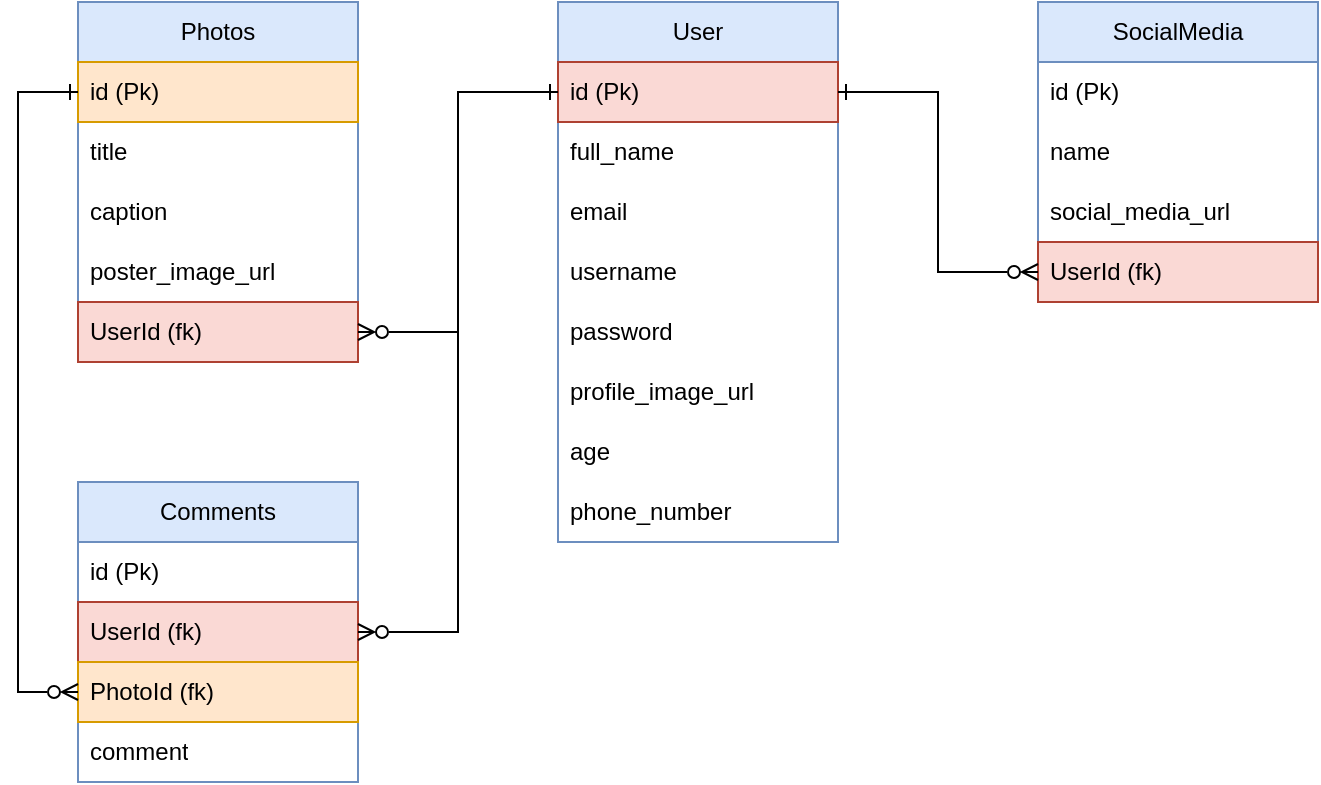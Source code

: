 <mxfile version="24.4.0" type="device">
  <diagram name="Page-1" id="ivyigul_mtVF00urum3J">
    <mxGraphModel dx="1434" dy="746" grid="1" gridSize="10" guides="1" tooltips="1" connect="1" arrows="1" fold="1" page="1" pageScale="1" pageWidth="827" pageHeight="1169" math="0" shadow="0">
      <root>
        <mxCell id="0" />
        <mxCell id="1" parent="0" />
        <mxCell id="PAfskxt7Fd-RTlVhnK3J-1" value="User" style="swimlane;fontStyle=0;childLayout=stackLayout;horizontal=1;startSize=30;horizontalStack=0;resizeParent=1;resizeParentMax=0;resizeLast=0;collapsible=1;marginBottom=0;whiteSpace=wrap;html=1;fillColor=#dae8fc;strokeColor=#6c8ebf;" parent="1" vertex="1">
          <mxGeometry x="301" y="40" width="140" height="270" as="geometry" />
        </mxCell>
        <mxCell id="PAfskxt7Fd-RTlVhnK3J-2" value="id (Pk)" style="text;strokeColor=#ae4132;fillColor=#fad9d5;align=left;verticalAlign=middle;spacingLeft=4;spacingRight=4;overflow=hidden;points=[[0,0.5],[1,0.5]];portConstraint=eastwest;rotatable=0;whiteSpace=wrap;html=1;" parent="PAfskxt7Fd-RTlVhnK3J-1" vertex="1">
          <mxGeometry y="30" width="140" height="30" as="geometry" />
        </mxCell>
        <mxCell id="PAfskxt7Fd-RTlVhnK3J-3" value="full_name" style="text;strokeColor=none;fillColor=none;align=left;verticalAlign=middle;spacingLeft=4;spacingRight=4;overflow=hidden;points=[[0,0.5],[1,0.5]];portConstraint=eastwest;rotatable=0;whiteSpace=wrap;html=1;" parent="PAfskxt7Fd-RTlVhnK3J-1" vertex="1">
          <mxGeometry y="60" width="140" height="30" as="geometry" />
        </mxCell>
        <mxCell id="PAfskxt7Fd-RTlVhnK3J-4" value="email" style="text;strokeColor=none;fillColor=none;align=left;verticalAlign=middle;spacingLeft=4;spacingRight=4;overflow=hidden;points=[[0,0.5],[1,0.5]];portConstraint=eastwest;rotatable=0;whiteSpace=wrap;html=1;" parent="PAfskxt7Fd-RTlVhnK3J-1" vertex="1">
          <mxGeometry y="90" width="140" height="30" as="geometry" />
        </mxCell>
        <mxCell id="PAfskxt7Fd-RTlVhnK3J-5" value="username" style="text;strokeColor=none;fillColor=none;align=left;verticalAlign=middle;spacingLeft=4;spacingRight=4;overflow=hidden;points=[[0,0.5],[1,0.5]];portConstraint=eastwest;rotatable=0;whiteSpace=wrap;html=1;" parent="PAfskxt7Fd-RTlVhnK3J-1" vertex="1">
          <mxGeometry y="120" width="140" height="30" as="geometry" />
        </mxCell>
        <mxCell id="PAfskxt7Fd-RTlVhnK3J-6" value="password" style="text;strokeColor=none;fillColor=none;align=left;verticalAlign=middle;spacingLeft=4;spacingRight=4;overflow=hidden;points=[[0,0.5],[1,0.5]];portConstraint=eastwest;rotatable=0;whiteSpace=wrap;html=1;" parent="PAfskxt7Fd-RTlVhnK3J-1" vertex="1">
          <mxGeometry y="150" width="140" height="30" as="geometry" />
        </mxCell>
        <mxCell id="PAfskxt7Fd-RTlVhnK3J-7" value="profile_image_url" style="text;strokeColor=none;fillColor=none;align=left;verticalAlign=middle;spacingLeft=4;spacingRight=4;overflow=hidden;points=[[0,0.5],[1,0.5]];portConstraint=eastwest;rotatable=0;whiteSpace=wrap;html=1;" parent="PAfskxt7Fd-RTlVhnK3J-1" vertex="1">
          <mxGeometry y="180" width="140" height="30" as="geometry" />
        </mxCell>
        <mxCell id="PAfskxt7Fd-RTlVhnK3J-8" value="age" style="text;strokeColor=none;fillColor=none;align=left;verticalAlign=middle;spacingLeft=4;spacingRight=4;overflow=hidden;points=[[0,0.5],[1,0.5]];portConstraint=eastwest;rotatable=0;whiteSpace=wrap;html=1;" parent="PAfskxt7Fd-RTlVhnK3J-1" vertex="1">
          <mxGeometry y="210" width="140" height="30" as="geometry" />
        </mxCell>
        <mxCell id="PAfskxt7Fd-RTlVhnK3J-9" value="phone_number" style="text;strokeColor=none;fillColor=none;align=left;verticalAlign=middle;spacingLeft=4;spacingRight=4;overflow=hidden;points=[[0,0.5],[1,0.5]];portConstraint=eastwest;rotatable=0;whiteSpace=wrap;html=1;" parent="PAfskxt7Fd-RTlVhnK3J-1" vertex="1">
          <mxGeometry y="240" width="140" height="30" as="geometry" />
        </mxCell>
        <mxCell id="PAfskxt7Fd-RTlVhnK3J-10" value="Photos" style="swimlane;fontStyle=0;childLayout=stackLayout;horizontal=1;startSize=30;horizontalStack=0;resizeParent=1;resizeParentMax=0;resizeLast=0;collapsible=1;marginBottom=0;whiteSpace=wrap;html=1;fillColor=#dae8fc;strokeColor=#6c8ebf;" parent="1" vertex="1">
          <mxGeometry x="61" y="40" width="140" height="180" as="geometry" />
        </mxCell>
        <mxCell id="PAfskxt7Fd-RTlVhnK3J-11" value="id (Pk)" style="text;strokeColor=#d79b00;fillColor=#ffe6cc;align=left;verticalAlign=middle;spacingLeft=4;spacingRight=4;overflow=hidden;points=[[0,0.5],[1,0.5]];portConstraint=eastwest;rotatable=0;whiteSpace=wrap;html=1;" parent="PAfskxt7Fd-RTlVhnK3J-10" vertex="1">
          <mxGeometry y="30" width="140" height="30" as="geometry" />
        </mxCell>
        <mxCell id="PAfskxt7Fd-RTlVhnK3J-12" value="title" style="text;strokeColor=none;fillColor=none;align=left;verticalAlign=middle;spacingLeft=4;spacingRight=4;overflow=hidden;points=[[0,0.5],[1,0.5]];portConstraint=eastwest;rotatable=0;whiteSpace=wrap;html=1;" parent="PAfskxt7Fd-RTlVhnK3J-10" vertex="1">
          <mxGeometry y="60" width="140" height="30" as="geometry" />
        </mxCell>
        <mxCell id="PAfskxt7Fd-RTlVhnK3J-13" value="caption" style="text;strokeColor=none;fillColor=none;align=left;verticalAlign=middle;spacingLeft=4;spacingRight=4;overflow=hidden;points=[[0,0.5],[1,0.5]];portConstraint=eastwest;rotatable=0;whiteSpace=wrap;html=1;" parent="PAfskxt7Fd-RTlVhnK3J-10" vertex="1">
          <mxGeometry y="90" width="140" height="30" as="geometry" />
        </mxCell>
        <mxCell id="PAfskxt7Fd-RTlVhnK3J-14" value="poster_image_url" style="text;strokeColor=none;fillColor=none;align=left;verticalAlign=middle;spacingLeft=4;spacingRight=4;overflow=hidden;points=[[0,0.5],[1,0.5]];portConstraint=eastwest;rotatable=0;whiteSpace=wrap;html=1;" parent="PAfskxt7Fd-RTlVhnK3J-10" vertex="1">
          <mxGeometry y="120" width="140" height="30" as="geometry" />
        </mxCell>
        <mxCell id="PAfskxt7Fd-RTlVhnK3J-15" value="UserId (fk)" style="text;strokeColor=#ae4132;fillColor=#fad9d5;align=left;verticalAlign=middle;spacingLeft=4;spacingRight=4;overflow=hidden;points=[[0,0.5],[1,0.5]];portConstraint=eastwest;rotatable=0;whiteSpace=wrap;html=1;" parent="PAfskxt7Fd-RTlVhnK3J-10" vertex="1">
          <mxGeometry y="150" width="140" height="30" as="geometry" />
        </mxCell>
        <mxCell id="PAfskxt7Fd-RTlVhnK3J-17" value="Comments" style="swimlane;fontStyle=0;childLayout=stackLayout;horizontal=1;startSize=30;horizontalStack=0;resizeParent=1;resizeParentMax=0;resizeLast=0;collapsible=1;marginBottom=0;whiteSpace=wrap;html=1;fillColor=#dae8fc;strokeColor=#6c8ebf;" parent="1" vertex="1">
          <mxGeometry x="61" y="280" width="140" height="150" as="geometry" />
        </mxCell>
        <mxCell id="PAfskxt7Fd-RTlVhnK3J-18" value="id (Pk)" style="text;strokeColor=none;fillColor=none;align=left;verticalAlign=middle;spacingLeft=4;spacingRight=4;overflow=hidden;points=[[0,0.5],[1,0.5]];portConstraint=eastwest;rotatable=0;whiteSpace=wrap;html=1;" parent="PAfskxt7Fd-RTlVhnK3J-17" vertex="1">
          <mxGeometry y="30" width="140" height="30" as="geometry" />
        </mxCell>
        <mxCell id="PAfskxt7Fd-RTlVhnK3J-19" value="UserId (fk)" style="text;strokeColor=#ae4132;fillColor=#fad9d5;align=left;verticalAlign=middle;spacingLeft=4;spacingRight=4;overflow=hidden;points=[[0,0.5],[1,0.5]];portConstraint=eastwest;rotatable=0;whiteSpace=wrap;html=1;" parent="PAfskxt7Fd-RTlVhnK3J-17" vertex="1">
          <mxGeometry y="60" width="140" height="30" as="geometry" />
        </mxCell>
        <mxCell id="PAfskxt7Fd-RTlVhnK3J-20" value="PhotoId (fk)" style="text;strokeColor=#d79b00;fillColor=#ffe6cc;align=left;verticalAlign=middle;spacingLeft=4;spacingRight=4;overflow=hidden;points=[[0,0.5],[1,0.5]];portConstraint=eastwest;rotatable=0;whiteSpace=wrap;html=1;" parent="PAfskxt7Fd-RTlVhnK3J-17" vertex="1">
          <mxGeometry y="90" width="140" height="30" as="geometry" />
        </mxCell>
        <mxCell id="PAfskxt7Fd-RTlVhnK3J-21" value="comment" style="text;strokeColor=none;fillColor=none;align=left;verticalAlign=middle;spacingLeft=4;spacingRight=4;overflow=hidden;points=[[0,0.5],[1,0.5]];portConstraint=eastwest;rotatable=0;whiteSpace=wrap;html=1;" parent="PAfskxt7Fd-RTlVhnK3J-17" vertex="1">
          <mxGeometry y="120" width="140" height="30" as="geometry" />
        </mxCell>
        <mxCell id="PAfskxt7Fd-RTlVhnK3J-22" value="SocialMedia" style="swimlane;fontStyle=0;childLayout=stackLayout;horizontal=1;startSize=30;horizontalStack=0;resizeParent=1;resizeParentMax=0;resizeLast=0;collapsible=1;marginBottom=0;whiteSpace=wrap;html=1;fillColor=#dae8fc;strokeColor=#6c8ebf;" parent="1" vertex="1">
          <mxGeometry x="541" y="40" width="140" height="150" as="geometry" />
        </mxCell>
        <mxCell id="PAfskxt7Fd-RTlVhnK3J-23" value="id (Pk)" style="text;strokeColor=none;fillColor=none;align=left;verticalAlign=middle;spacingLeft=4;spacingRight=4;overflow=hidden;points=[[0,0.5],[1,0.5]];portConstraint=eastwest;rotatable=0;whiteSpace=wrap;html=1;" parent="PAfskxt7Fd-RTlVhnK3J-22" vertex="1">
          <mxGeometry y="30" width="140" height="30" as="geometry" />
        </mxCell>
        <mxCell id="PAfskxt7Fd-RTlVhnK3J-24" value="name" style="text;strokeColor=none;fillColor=none;align=left;verticalAlign=middle;spacingLeft=4;spacingRight=4;overflow=hidden;points=[[0,0.5],[1,0.5]];portConstraint=eastwest;rotatable=0;whiteSpace=wrap;html=1;" parent="PAfskxt7Fd-RTlVhnK3J-22" vertex="1">
          <mxGeometry y="60" width="140" height="30" as="geometry" />
        </mxCell>
        <mxCell id="PAfskxt7Fd-RTlVhnK3J-25" value="social_media_url" style="text;strokeColor=none;fillColor=none;align=left;verticalAlign=middle;spacingLeft=4;spacingRight=4;overflow=hidden;points=[[0,0.5],[1,0.5]];portConstraint=eastwest;rotatable=0;whiteSpace=wrap;html=1;" parent="PAfskxt7Fd-RTlVhnK3J-22" vertex="1">
          <mxGeometry y="90" width="140" height="30" as="geometry" />
        </mxCell>
        <mxCell id="PAfskxt7Fd-RTlVhnK3J-26" value="UserId (fk)" style="text;strokeColor=#ae4132;fillColor=#fad9d5;align=left;verticalAlign=middle;spacingLeft=4;spacingRight=4;overflow=hidden;points=[[0,0.5],[1,0.5]];portConstraint=eastwest;rotatable=0;whiteSpace=wrap;html=1;" parent="PAfskxt7Fd-RTlVhnK3J-22" vertex="1">
          <mxGeometry y="120" width="140" height="30" as="geometry" />
        </mxCell>
        <mxCell id="PAfskxt7Fd-RTlVhnK3J-27" style="edgeStyle=orthogonalEdgeStyle;rounded=0;orthogonalLoop=1;jettySize=auto;html=1;entryX=1;entryY=0.5;entryDx=0;entryDy=0;startArrow=ERone;startFill=0;endArrow=ERzeroToMany;endFill=0;" parent="1" source="PAfskxt7Fd-RTlVhnK3J-2" target="PAfskxt7Fd-RTlVhnK3J-15" edge="1">
          <mxGeometry relative="1" as="geometry" />
        </mxCell>
        <mxCell id="PAfskxt7Fd-RTlVhnK3J-28" style="edgeStyle=orthogonalEdgeStyle;rounded=0;orthogonalLoop=1;jettySize=auto;html=1;entryX=1;entryY=0.5;entryDx=0;entryDy=0;startArrow=ERone;startFill=0;endArrow=ERzeroToMany;endFill=0;" parent="1" source="PAfskxt7Fd-RTlVhnK3J-2" target="PAfskxt7Fd-RTlVhnK3J-19" edge="1">
          <mxGeometry relative="1" as="geometry" />
        </mxCell>
        <mxCell id="PAfskxt7Fd-RTlVhnK3J-29" style="edgeStyle=orthogonalEdgeStyle;rounded=0;orthogonalLoop=1;jettySize=auto;html=1;startArrow=ERone;startFill=0;endArrow=ERzeroToMany;endFill=0;" parent="1" source="PAfskxt7Fd-RTlVhnK3J-2" target="PAfskxt7Fd-RTlVhnK3J-26" edge="1">
          <mxGeometry relative="1" as="geometry" />
        </mxCell>
        <mxCell id="PAfskxt7Fd-RTlVhnK3J-30" style="edgeStyle=orthogonalEdgeStyle;rounded=0;orthogonalLoop=1;jettySize=auto;html=1;entryX=0;entryY=0.5;entryDx=0;entryDy=0;startArrow=ERone;startFill=0;endArrow=ERzeroToMany;endFill=0;" parent="1" source="PAfskxt7Fd-RTlVhnK3J-11" target="PAfskxt7Fd-RTlVhnK3J-20" edge="1">
          <mxGeometry relative="1" as="geometry">
            <Array as="points">
              <mxPoint x="31" y="85" />
              <mxPoint x="31" y="385" />
            </Array>
          </mxGeometry>
        </mxCell>
      </root>
    </mxGraphModel>
  </diagram>
</mxfile>
